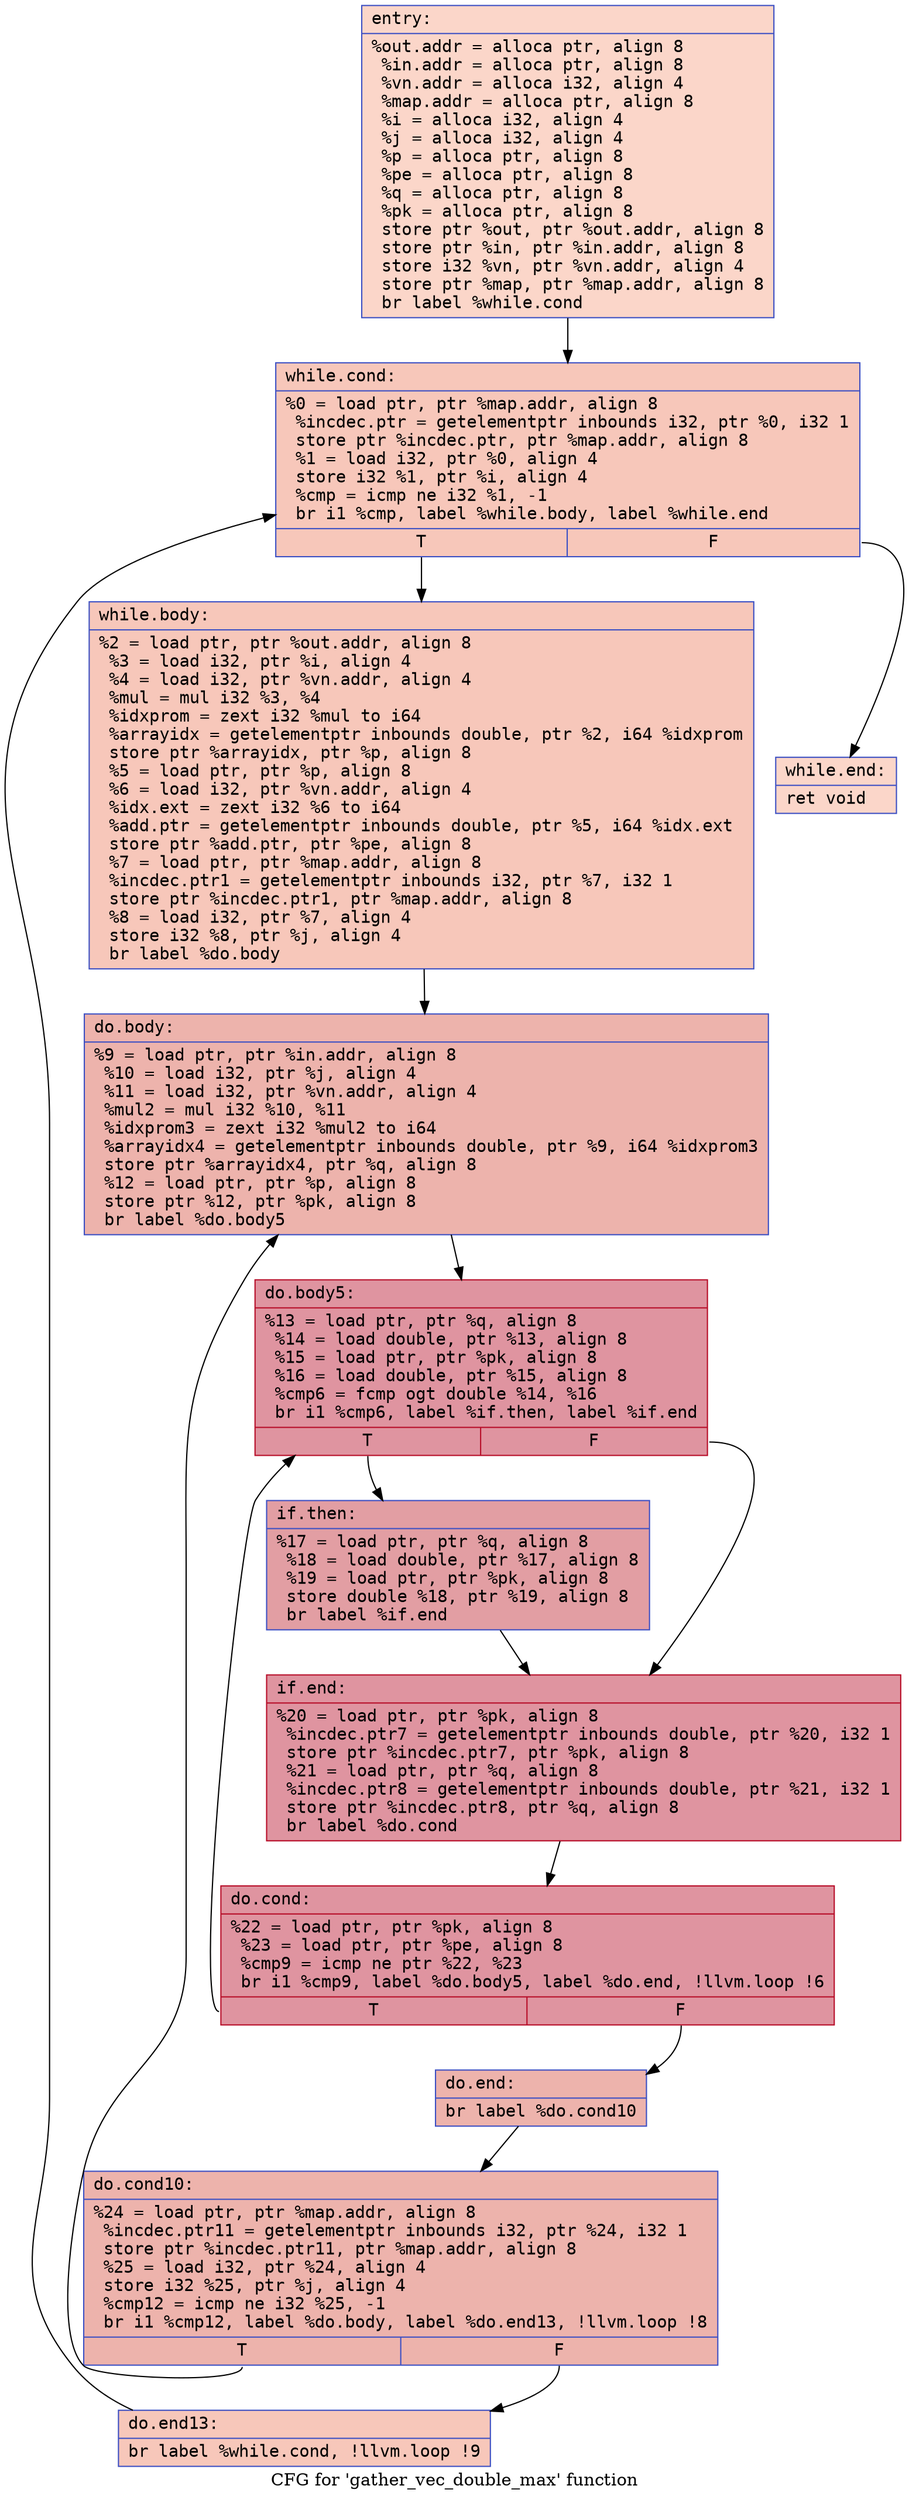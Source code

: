 digraph "CFG for 'gather_vec_double_max' function" {
	label="CFG for 'gather_vec_double_max' function";

	Node0x55e011d21d00 [shape=record,color="#3d50c3ff", style=filled, fillcolor="#f6a38570" fontname="Courier",label="{entry:\l|  %out.addr = alloca ptr, align 8\l  %in.addr = alloca ptr, align 8\l  %vn.addr = alloca i32, align 4\l  %map.addr = alloca ptr, align 8\l  %i = alloca i32, align 4\l  %j = alloca i32, align 4\l  %p = alloca ptr, align 8\l  %pe = alloca ptr, align 8\l  %q = alloca ptr, align 8\l  %pk = alloca ptr, align 8\l  store ptr %out, ptr %out.addr, align 8\l  store ptr %in, ptr %in.addr, align 8\l  store i32 %vn, ptr %vn.addr, align 4\l  store ptr %map, ptr %map.addr, align 8\l  br label %while.cond\l}"];
	Node0x55e011d21d00 -> Node0x55e011d22630[tooltip="entry -> while.cond\nProbability 100.00%" ];
	Node0x55e011d22630 [shape=record,color="#3d50c3ff", style=filled, fillcolor="#ec7f6370" fontname="Courier",label="{while.cond:\l|  %0 = load ptr, ptr %map.addr, align 8\l  %incdec.ptr = getelementptr inbounds i32, ptr %0, i32 1\l  store ptr %incdec.ptr, ptr %map.addr, align 8\l  %1 = load i32, ptr %0, align 4\l  store i32 %1, ptr %i, align 4\l  %cmp = icmp ne i32 %1, -1\l  br i1 %cmp, label %while.body, label %while.end\l|{<s0>T|<s1>F}}"];
	Node0x55e011d22630:s0 -> Node0x55e011d22ac0[tooltip="while.cond -> while.body\nProbability 96.88%" ];
	Node0x55e011d22630:s1 -> Node0x55e011d22b40[tooltip="while.cond -> while.end\nProbability 3.12%" ];
	Node0x55e011d22ac0 [shape=record,color="#3d50c3ff", style=filled, fillcolor="#ec7f6370" fontname="Courier",label="{while.body:\l|  %2 = load ptr, ptr %out.addr, align 8\l  %3 = load i32, ptr %i, align 4\l  %4 = load i32, ptr %vn.addr, align 4\l  %mul = mul i32 %3, %4\l  %idxprom = zext i32 %mul to i64\l  %arrayidx = getelementptr inbounds double, ptr %2, i64 %idxprom\l  store ptr %arrayidx, ptr %p, align 8\l  %5 = load ptr, ptr %p, align 8\l  %6 = load i32, ptr %vn.addr, align 4\l  %idx.ext = zext i32 %6 to i64\l  %add.ptr = getelementptr inbounds double, ptr %5, i64 %idx.ext\l  store ptr %add.ptr, ptr %pe, align 8\l  %7 = load ptr, ptr %map.addr, align 8\l  %incdec.ptr1 = getelementptr inbounds i32, ptr %7, i32 1\l  store ptr %incdec.ptr1, ptr %map.addr, align 8\l  %8 = load i32, ptr %7, align 4\l  store i32 %8, ptr %j, align 4\l  br label %do.body\l}"];
	Node0x55e011d22ac0 -> Node0x55e011d222e0[tooltip="while.body -> do.body\nProbability 100.00%" ];
	Node0x55e011d222e0 [shape=record,color="#3d50c3ff", style=filled, fillcolor="#d6524470" fontname="Courier",label="{do.body:\l|  %9 = load ptr, ptr %in.addr, align 8\l  %10 = load i32, ptr %j, align 4\l  %11 = load i32, ptr %vn.addr, align 4\l  %mul2 = mul i32 %10, %11\l  %idxprom3 = zext i32 %mul2 to i64\l  %arrayidx4 = getelementptr inbounds double, ptr %9, i64 %idxprom3\l  store ptr %arrayidx4, ptr %q, align 8\l  %12 = load ptr, ptr %p, align 8\l  store ptr %12, ptr %pk, align 8\l  br label %do.body5\l}"];
	Node0x55e011d222e0 -> Node0x55e011d23e60[tooltip="do.body -> do.body5\nProbability 100.00%" ];
	Node0x55e011d23e60 [shape=record,color="#b70d28ff", style=filled, fillcolor="#b70d2870" fontname="Courier",label="{do.body5:\l|  %13 = load ptr, ptr %q, align 8\l  %14 = load double, ptr %13, align 8\l  %15 = load ptr, ptr %pk, align 8\l  %16 = load double, ptr %15, align 8\l  %cmp6 = fcmp ogt double %14, %16\l  br i1 %cmp6, label %if.then, label %if.end\l|{<s0>T|<s1>F}}"];
	Node0x55e011d23e60:s0 -> Node0x55e011d24200[tooltip="do.body5 -> if.then\nProbability 50.00%" ];
	Node0x55e011d23e60:s1 -> Node0x55e011d24270[tooltip="do.body5 -> if.end\nProbability 50.00%" ];
	Node0x55e011d24200 [shape=record,color="#3d50c3ff", style=filled, fillcolor="#be242e70" fontname="Courier",label="{if.then:\l|  %17 = load ptr, ptr %q, align 8\l  %18 = load double, ptr %17, align 8\l  %19 = load ptr, ptr %pk, align 8\l  store double %18, ptr %19, align 8\l  br label %if.end\l}"];
	Node0x55e011d24200 -> Node0x55e011d24270[tooltip="if.then -> if.end\nProbability 100.00%" ];
	Node0x55e011d24270 [shape=record,color="#b70d28ff", style=filled, fillcolor="#b70d2870" fontname="Courier",label="{if.end:\l|  %20 = load ptr, ptr %pk, align 8\l  %incdec.ptr7 = getelementptr inbounds double, ptr %20, i32 1\l  store ptr %incdec.ptr7, ptr %pk, align 8\l  %21 = load ptr, ptr %q, align 8\l  %incdec.ptr8 = getelementptr inbounds double, ptr %21, i32 1\l  store ptr %incdec.ptr8, ptr %q, align 8\l  br label %do.cond\l}"];
	Node0x55e011d24270 -> Node0x55e011d24a00[tooltip="if.end -> do.cond\nProbability 100.00%" ];
	Node0x55e011d24a00 [shape=record,color="#b70d28ff", style=filled, fillcolor="#b70d2870" fontname="Courier",label="{do.cond:\l|  %22 = load ptr, ptr %pk, align 8\l  %23 = load ptr, ptr %pe, align 8\l  %cmp9 = icmp ne ptr %22, %23\l  br i1 %cmp9, label %do.body5, label %do.end, !llvm.loop !6\l|{<s0>T|<s1>F}}"];
	Node0x55e011d24a00:s0 -> Node0x55e011d23e60[tooltip="do.cond -> do.body5\nProbability 96.88%" ];
	Node0x55e011d24a00:s1 -> Node0x55e011d24c90[tooltip="do.cond -> do.end\nProbability 3.12%" ];
	Node0x55e011d24c90 [shape=record,color="#3d50c3ff", style=filled, fillcolor="#d6524470" fontname="Courier",label="{do.end:\l|  br label %do.cond10\l}"];
	Node0x55e011d24c90 -> Node0x55e011d24f00[tooltip="do.end -> do.cond10\nProbability 100.00%" ];
	Node0x55e011d24f00 [shape=record,color="#3d50c3ff", style=filled, fillcolor="#d6524470" fontname="Courier",label="{do.cond10:\l|  %24 = load ptr, ptr %map.addr, align 8\l  %incdec.ptr11 = getelementptr inbounds i32, ptr %24, i32 1\l  store ptr %incdec.ptr11, ptr %map.addr, align 8\l  %25 = load i32, ptr %24, align 4\l  store i32 %25, ptr %j, align 4\l  %cmp12 = icmp ne i32 %25, -1\l  br i1 %cmp12, label %do.body, label %do.end13, !llvm.loop !8\l|{<s0>T|<s1>F}}"];
	Node0x55e011d24f00:s0 -> Node0x55e011d222e0[tooltip="do.cond10 -> do.body\nProbability 96.88%" ];
	Node0x55e011d24f00:s1 -> Node0x55e011d253b0[tooltip="do.cond10 -> do.end13\nProbability 3.12%" ];
	Node0x55e011d253b0 [shape=record,color="#3d50c3ff", style=filled, fillcolor="#ec7f6370" fontname="Courier",label="{do.end13:\l|  br label %while.cond, !llvm.loop !9\l}"];
	Node0x55e011d253b0 -> Node0x55e011d22630[tooltip="do.end13 -> while.cond\nProbability 100.00%" ];
	Node0x55e011d22b40 [shape=record,color="#3d50c3ff", style=filled, fillcolor="#f6a38570" fontname="Courier",label="{while.end:\l|  ret void\l}"];
}
